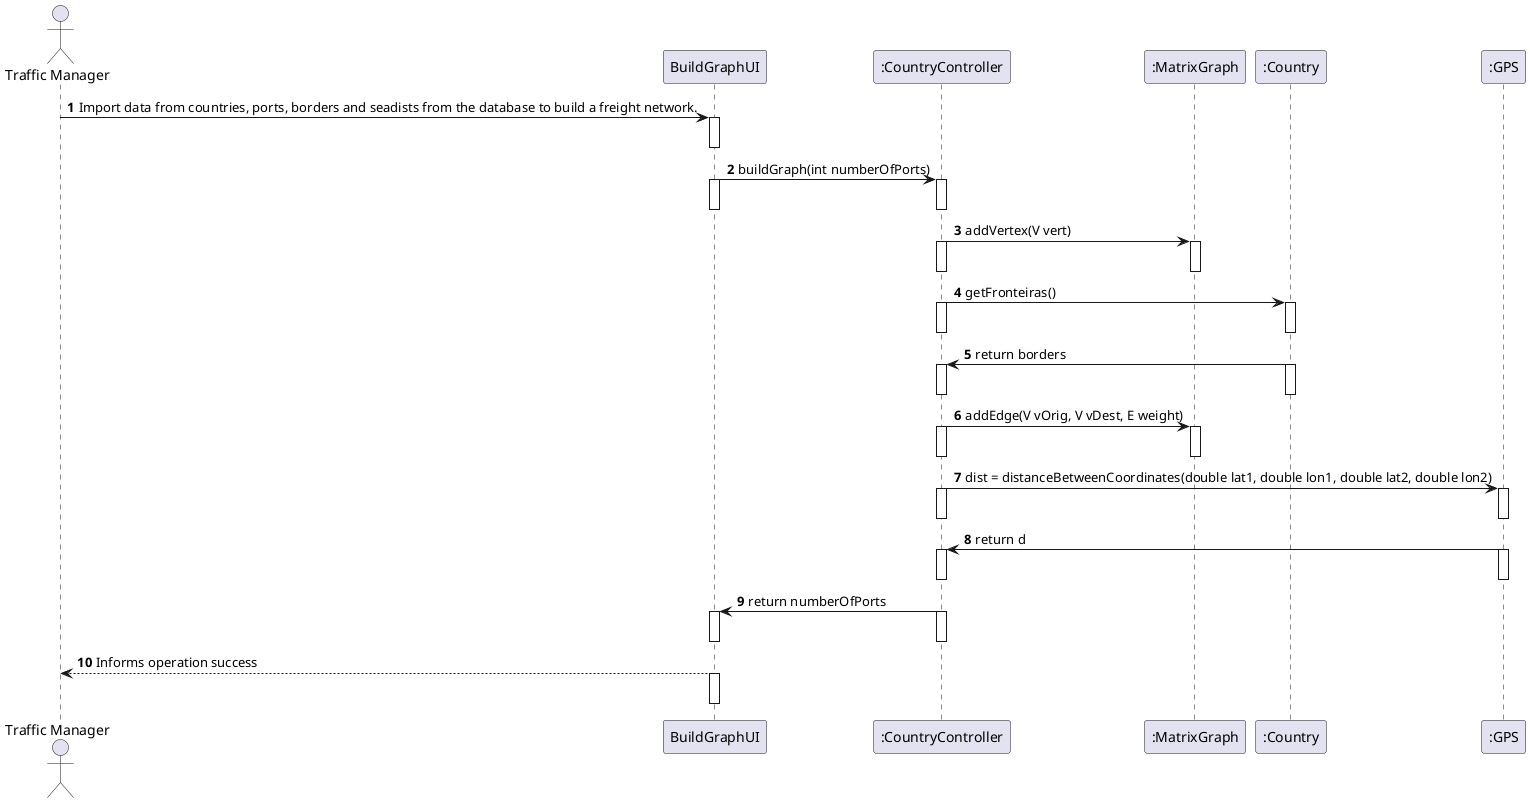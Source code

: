 @startuml
autonumber
'hide footbox
actor "Traffic Manager" as TRAFFICMANAGER

participant "BuildGraphUI" as UI
participant ":CountryController" as CTRL
participant ":MatrixGraph" as matrix
participant ":Country" as country
participant ":GPS" as gps

TRAFFICMANAGER -> UI : Import data from countries, ports, borders and seadists from the database to build a freight network.
activate UI
deactivate UI

UI -> CTRL: buildGraph(int numberOfPorts)
activate UI
deactivate UI
activate CTRL
deactivate CTRL

CTRL -> matrix: addVertex(V vert)
activate CTRL
deactivate CTRL
activate matrix
deactivate matrix

CTRL -> country: getFronteiras()
activate CTRL
deactivate CTRL
activate country
deactivate country

country -> CTRL: return borders
activate country
deactivate country
activate CTRL
deactivate CTRL

CTRL -> matrix: addEdge(V vOrig, V vDest, E weight)
activate CTRL
deactivate CTRL
activate matrix
deactivate matrix

CTRL -> gps: dist = distanceBetweenCoordinates(double lat1, double lon1, double lat2, double lon2)
activate CTRL
deactivate CTRL
activate gps
deactivate gps

gps -> CTRL: return d
activate gps
deactivate gps
activate CTRL
deactivate CTRL

CTRL -> UI: return numberOfPorts
activate CTRL
deactivate CTRL
activate UI
deactivate UI

UI --> TRAFFICMANAGER: Informs operation success
activate UI
deactivate UI

@enduml
